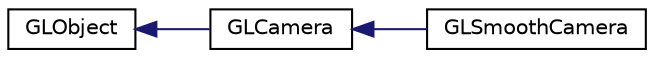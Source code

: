 digraph "Graphical Class Hierarchy"
{
 // INTERACTIVE_SVG=YES
  edge [fontname="Helvetica",fontsize="10",labelfontname="Helvetica",labelfontsize="10"];
  node [fontname="Helvetica",fontsize="10",shape=record];
  rankdir="LR";
  Node1 [label="GLObject",height=0.2,width=0.4,color="black", fillcolor="white", style="filled",URL="$d8/db9/class_g_l_object.html",tooltip="A baseclass for all GL scene-objects it carries full 3d pose information (position, rotation) and scaling in object-aligned coordinate space. "];
  Node1 -> Node2 [dir="back",color="midnightblue",fontsize="10",style="solid",fontname="Helvetica"];
  Node2 [label="GLCamera",height=0.2,width=0.4,color="black", fillcolor="white", style="filled",URL="$da/d43/class_g_l_camera.html",tooltip="An OpenGL camera class. "];
  Node2 -> Node3 [dir="back",color="midnightblue",fontsize="10",style="solid",fontname="Helvetica"];
  Node3 [label="GLSmoothCamera",height=0.2,width=0.4,color="black", fillcolor="white", style="filled",URL="$d1/df7/class_g_l_smooth_camera.html",tooltip="A smoothly animated OpenGL camera class. "];
}
